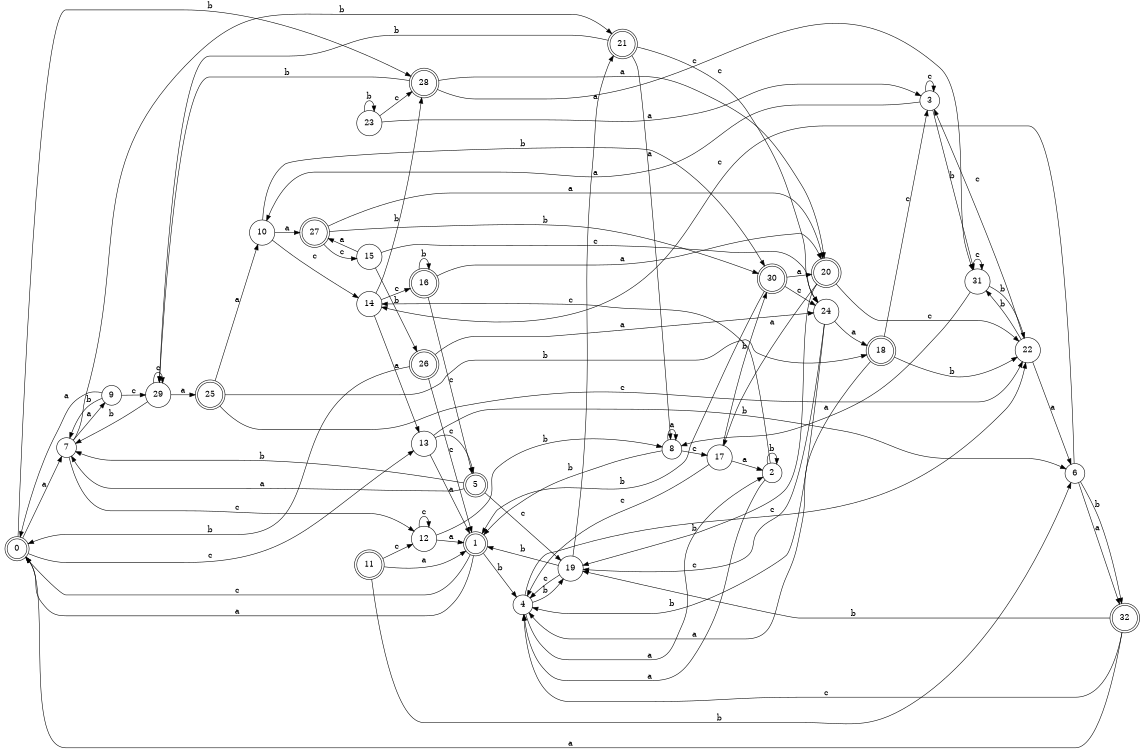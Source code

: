 digraph n27_2 {
__start0 [label="" shape="none"];

rankdir=LR;
size="8,5";

s0 [style="rounded,filled", color="black", fillcolor="white" shape="doublecircle", label="0"];
s1 [style="rounded,filled", color="black", fillcolor="white" shape="doublecircle", label="1"];
s2 [style="filled", color="black", fillcolor="white" shape="circle", label="2"];
s3 [style="filled", color="black", fillcolor="white" shape="circle", label="3"];
s4 [style="filled", color="black", fillcolor="white" shape="circle", label="4"];
s5 [style="rounded,filled", color="black", fillcolor="white" shape="doublecircle", label="5"];
s6 [style="filled", color="black", fillcolor="white" shape="circle", label="6"];
s7 [style="filled", color="black", fillcolor="white" shape="circle", label="7"];
s8 [style="filled", color="black", fillcolor="white" shape="circle", label="8"];
s9 [style="filled", color="black", fillcolor="white" shape="circle", label="9"];
s10 [style="filled", color="black", fillcolor="white" shape="circle", label="10"];
s11 [style="rounded,filled", color="black", fillcolor="white" shape="doublecircle", label="11"];
s12 [style="filled", color="black", fillcolor="white" shape="circle", label="12"];
s13 [style="filled", color="black", fillcolor="white" shape="circle", label="13"];
s14 [style="filled", color="black", fillcolor="white" shape="circle", label="14"];
s15 [style="filled", color="black", fillcolor="white" shape="circle", label="15"];
s16 [style="rounded,filled", color="black", fillcolor="white" shape="doublecircle", label="16"];
s17 [style="filled", color="black", fillcolor="white" shape="circle", label="17"];
s18 [style="rounded,filled", color="black", fillcolor="white" shape="doublecircle", label="18"];
s19 [style="filled", color="black", fillcolor="white" shape="circle", label="19"];
s20 [style="rounded,filled", color="black", fillcolor="white" shape="doublecircle", label="20"];
s21 [style="rounded,filled", color="black", fillcolor="white" shape="doublecircle", label="21"];
s22 [style="filled", color="black", fillcolor="white" shape="circle", label="22"];
s23 [style="filled", color="black", fillcolor="white" shape="circle", label="23"];
s24 [style="filled", color="black", fillcolor="white" shape="circle", label="24"];
s25 [style="rounded,filled", color="black", fillcolor="white" shape="doublecircle", label="25"];
s26 [style="rounded,filled", color="black", fillcolor="white" shape="doublecircle", label="26"];
s27 [style="rounded,filled", color="black", fillcolor="white" shape="doublecircle", label="27"];
s28 [style="rounded,filled", color="black", fillcolor="white" shape="doublecircle", label="28"];
s29 [style="filled", color="black", fillcolor="white" shape="circle", label="29"];
s30 [style="rounded,filled", color="black", fillcolor="white" shape="doublecircle", label="30"];
s31 [style="filled", color="black", fillcolor="white" shape="circle", label="31"];
s32 [style="rounded,filled", color="black", fillcolor="white" shape="doublecircle", label="32"];
s0 -> s7 [label="a"];
s0 -> s28 [label="b"];
s0 -> s13 [label="c"];
s1 -> s0 [label="a"];
s1 -> s4 [label="b"];
s1 -> s0 [label="c"];
s2 -> s4 [label="a"];
s2 -> s2 [label="b"];
s2 -> s14 [label="c"];
s3 -> s10 [label="a"];
s3 -> s31 [label="b"];
s3 -> s3 [label="c"];
s4 -> s2 [label="a"];
s4 -> s19 [label="b"];
s4 -> s22 [label="c"];
s5 -> s7 [label="a"];
s5 -> s7 [label="b"];
s5 -> s19 [label="c"];
s6 -> s32 [label="a"];
s6 -> s32 [label="b"];
s6 -> s14 [label="c"];
s7 -> s9 [label="a"];
s7 -> s21 [label="b"];
s7 -> s12 [label="c"];
s8 -> s8 [label="a"];
s8 -> s1 [label="b"];
s8 -> s17 [label="c"];
s9 -> s0 [label="a"];
s9 -> s7 [label="b"];
s9 -> s29 [label="c"];
s10 -> s27 [label="a"];
s10 -> s30 [label="b"];
s10 -> s14 [label="c"];
s11 -> s1 [label="a"];
s11 -> s6 [label="b"];
s11 -> s12 [label="c"];
s12 -> s1 [label="a"];
s12 -> s8 [label="b"];
s12 -> s12 [label="c"];
s13 -> s1 [label="a"];
s13 -> s6 [label="b"];
s13 -> s5 [label="c"];
s14 -> s13 [label="a"];
s14 -> s28 [label="b"];
s14 -> s16 [label="c"];
s15 -> s27 [label="a"];
s15 -> s26 [label="b"];
s15 -> s24 [label="c"];
s16 -> s20 [label="a"];
s16 -> s16 [label="b"];
s16 -> s5 [label="c"];
s17 -> s2 [label="a"];
s17 -> s30 [label="b"];
s17 -> s4 [label="c"];
s18 -> s4 [label="a"];
s18 -> s22 [label="b"];
s18 -> s3 [label="c"];
s19 -> s21 [label="a"];
s19 -> s1 [label="b"];
s19 -> s4 [label="c"];
s20 -> s17 [label="a"];
s20 -> s19 [label="b"];
s20 -> s22 [label="c"];
s21 -> s8 [label="a"];
s21 -> s29 [label="b"];
s21 -> s24 [label="c"];
s22 -> s6 [label="a"];
s22 -> s31 [label="b"];
s22 -> s3 [label="c"];
s23 -> s3 [label="a"];
s23 -> s23 [label="b"];
s23 -> s28 [label="c"];
s24 -> s18 [label="a"];
s24 -> s4 [label="b"];
s24 -> s19 [label="c"];
s25 -> s10 [label="a"];
s25 -> s18 [label="b"];
s25 -> s22 [label="c"];
s26 -> s24 [label="a"];
s26 -> s0 [label="b"];
s26 -> s1 [label="c"];
s27 -> s20 [label="a"];
s27 -> s30 [label="b"];
s27 -> s15 [label="c"];
s28 -> s20 [label="a"];
s28 -> s29 [label="b"];
s28 -> s31 [label="c"];
s29 -> s25 [label="a"];
s29 -> s7 [label="b"];
s29 -> s29 [label="c"];
s30 -> s20 [label="a"];
s30 -> s1 [label="b"];
s30 -> s24 [label="c"];
s31 -> s8 [label="a"];
s31 -> s22 [label="b"];
s31 -> s31 [label="c"];
s32 -> s0 [label="a"];
s32 -> s19 [label="b"];
s32 -> s4 [label="c"];

}